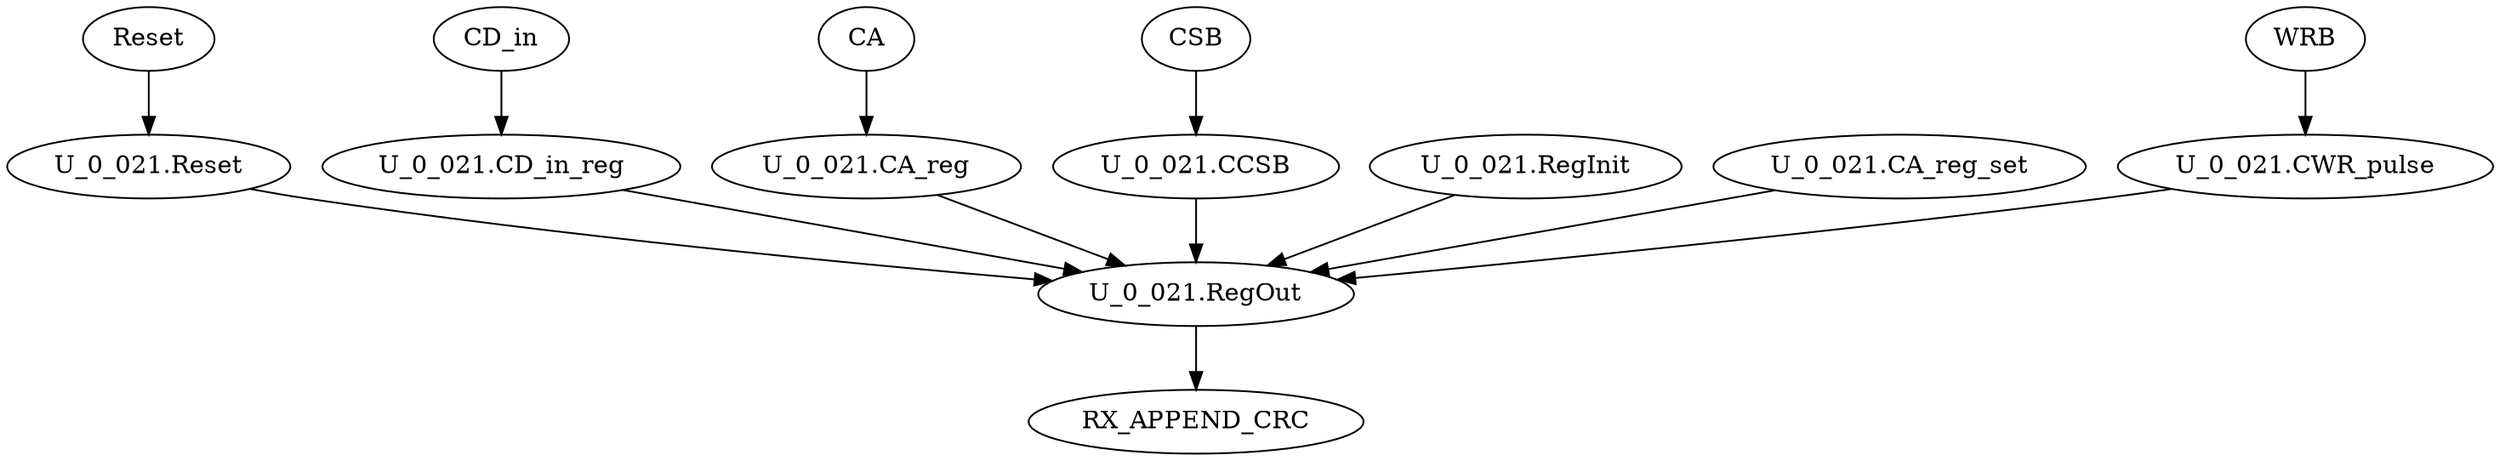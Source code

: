 strict digraph "" {
	Reset	 [complexity=1,
		importance=0.0308170945521,
		rank=0.0308170945521];
	"U_0_021.Reset"	 [complexity=1,
		importance=0.029063591725,
		rank=0.029063591725];
	Reset -> "U_0_021.Reset";
	"U_0_021.CD_in_reg"	 [complexity=2,
		importance=0.0154295925251,
		rank=0.00771479626255];
	"U_0_021.RegOut"	 [complexity=0,
		importance=0.0136486911662,
		rank=0.0];
	"U_0_021.CD_in_reg" -> "U_0_021.RegOut";
	"U_0_021.Reset" -> "U_0_021.RegOut";
	RX_APPEND_CRC	 [complexity=0,
		importance=0.00571852560641,
		rank=0.0];
	"U_0_021.RegOut" -> RX_APPEND_CRC;
	CA	 [complexity=4,
		importance=0.0171685902472,
		rank=0.00429214756179];
	"U_0_021.CA_reg"	 [complexity=4,
		importance=0.01541508742,
		rank=0.00385377185501];
	CA -> "U_0_021.CA_reg";
	CSB	 [complexity=4,
		importance=0.0171685902472,
		rank=0.00429214756179];
	"U_0_021.CCSB"	 [complexity=4,
		importance=0.01541508742,
		rank=0.00385377185501];
	CSB -> "U_0_021.CCSB";
	CD_in	 [complexity=2,
		importance=0.0171830953522,
		rank=0.00859154767611];
	CD_in -> "U_0_021.CD_in_reg";
	"U_0_021.RegInit"	 [complexity=2,
		importance=0.0154021939933,
		rank=0.00770109699667];
	"U_0_021.RegInit" -> "U_0_021.RegOut";
	"U_0_021.CA_reg_set"	 [complexity=4,
		importance=0.0154021939933,
		rank=0.00385054849833];
	"U_0_021.CA_reg_set" -> "U_0_021.RegOut";
	"U_0_021.CCSB" -> "U_0_021.RegOut";
	WRB	 [complexity=4,
		importance=0.0171685902472,
		rank=0.00429214756179];
	"U_0_021.CWR_pulse"	 [complexity=4,
		importance=0.01541508742,
		rank=0.00385377185501];
	WRB -> "U_0_021.CWR_pulse";
	"U_0_021.CA_reg" -> "U_0_021.RegOut";
	"U_0_021.CWR_pulse" -> "U_0_021.RegOut";
}
